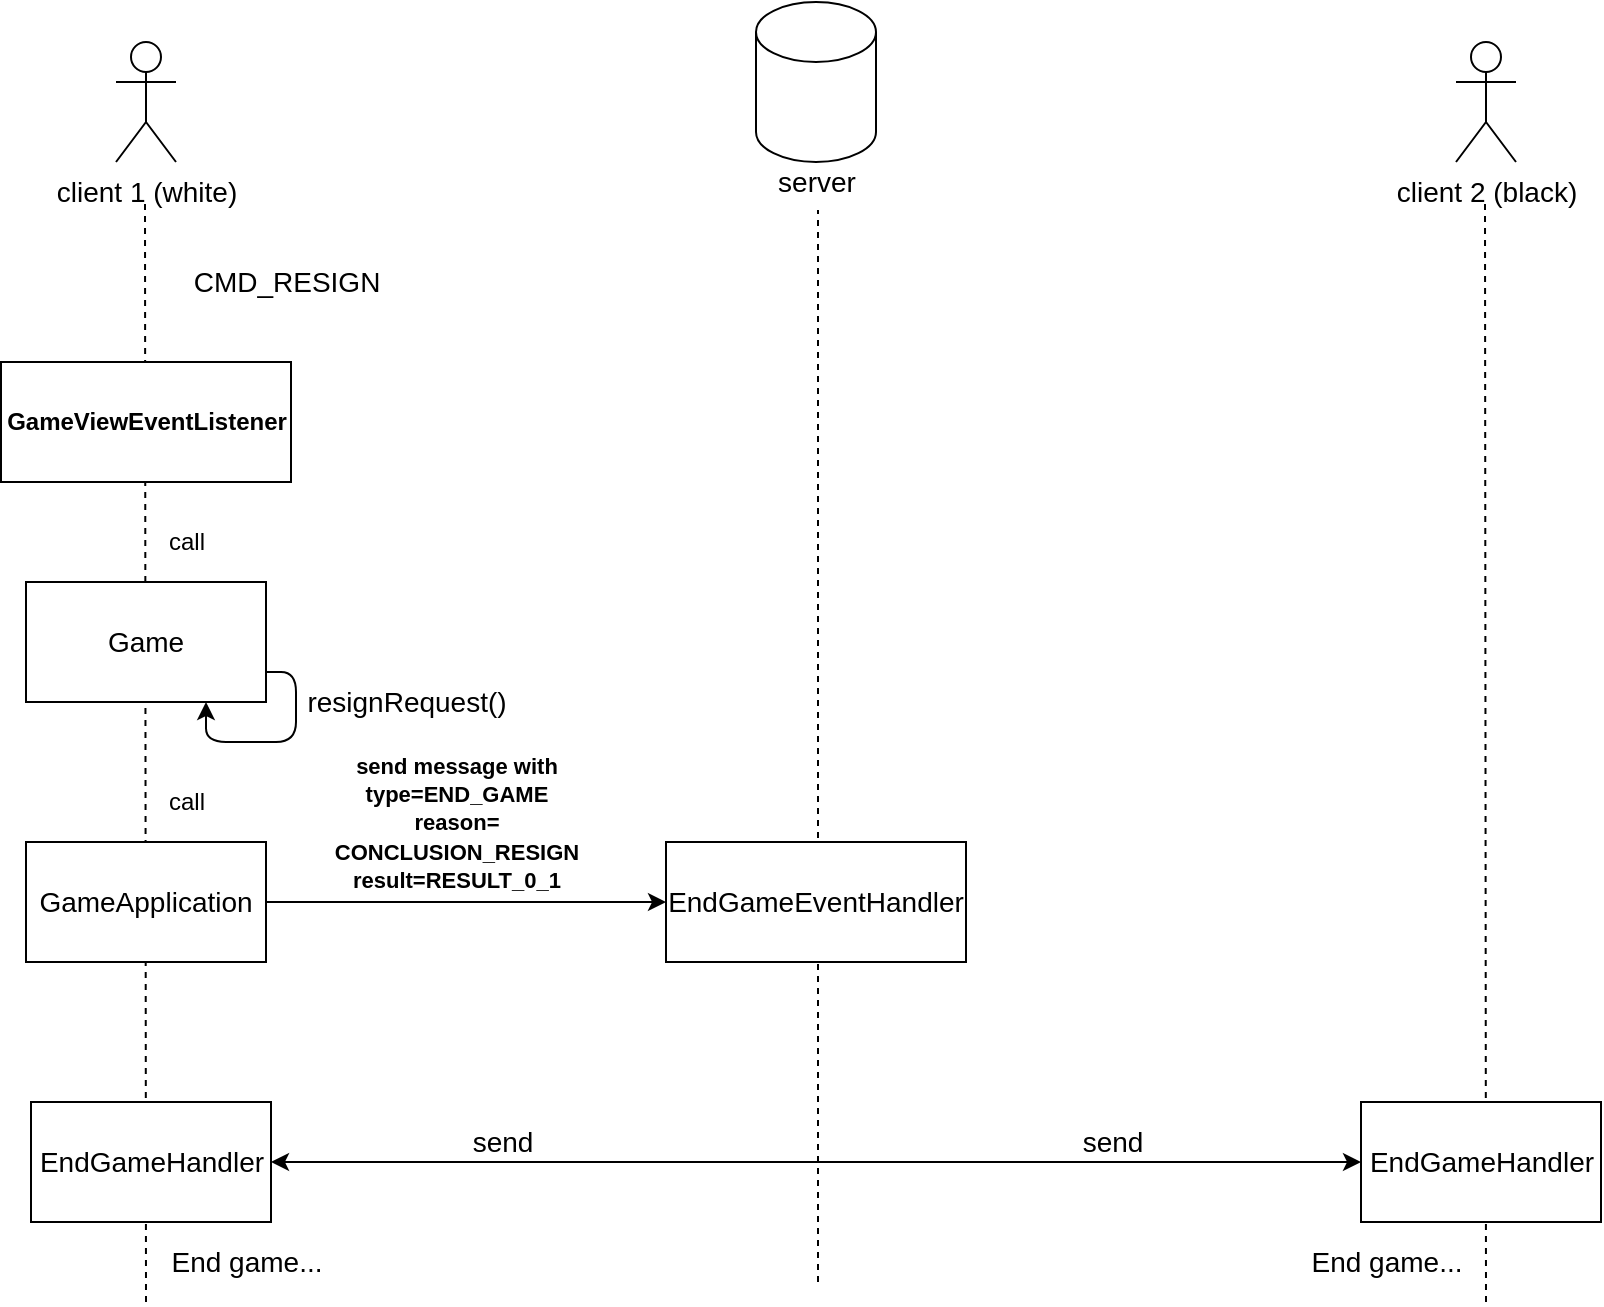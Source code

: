 <mxfile version="13.7.8" type="github">
  <diagram id="x8sM1BtILDbUgdaQvMqg" name="Page-1">
    <mxGraphModel dx="1422" dy="794" grid="1" gridSize="10" guides="1" tooltips="1" connect="1" arrows="1" fold="1" page="1" pageScale="1" pageWidth="827" pageHeight="1169" math="0" shadow="0">
      <root>
        <mxCell id="0" />
        <mxCell id="1" parent="0" />
        <mxCell id="dgdsQHb3rBEE6TtifDJq-1" value="&lt;font style=&quot;font-size: 14px&quot;&gt;client 1 (white)&lt;/font&gt;" style="shape=umlActor;verticalLabelPosition=bottom;verticalAlign=top;html=1;outlineConnect=0;" vertex="1" parent="1">
          <mxGeometry x="70" y="80" width="30" height="60" as="geometry" />
        </mxCell>
        <mxCell id="dgdsQHb3rBEE6TtifDJq-2" value="" style="endArrow=none;dashed=1;html=1;" edge="1" parent="1">
          <mxGeometry width="50" height="50" relative="1" as="geometry">
            <mxPoint x="85" y="710" as="sourcePoint" />
            <mxPoint x="84.5" y="160" as="targetPoint" />
          </mxGeometry>
        </mxCell>
        <mxCell id="dgdsQHb3rBEE6TtifDJq-3" value="" style="shape=cylinder3;whiteSpace=wrap;html=1;boundedLbl=1;backgroundOutline=1;size=15;" vertex="1" parent="1">
          <mxGeometry x="390" y="60" width="60" height="80" as="geometry" />
        </mxCell>
        <mxCell id="dgdsQHb3rBEE6TtifDJq-4" value="&lt;font style=&quot;font-size: 14px&quot;&gt;server&lt;/font&gt;" style="text;html=1;align=center;verticalAlign=middle;resizable=0;points=[];autosize=1;" vertex="1" parent="1">
          <mxGeometry x="395" y="140" width="50" height="20" as="geometry" />
        </mxCell>
        <mxCell id="dgdsQHb3rBEE6TtifDJq-5" value="&lt;font style=&quot;font-size: 14px&quot;&gt;client 2 (black)&lt;/font&gt;" style="shape=umlActor;verticalLabelPosition=bottom;verticalAlign=top;html=1;outlineConnect=0;" vertex="1" parent="1">
          <mxGeometry x="740" y="80" width="30" height="60" as="geometry" />
        </mxCell>
        <mxCell id="dgdsQHb3rBEE6TtifDJq-6" value="" style="endArrow=none;dashed=1;html=1;entryX=0.52;entryY=1.2;entryDx=0;entryDy=0;entryPerimeter=0;" edge="1" parent="1" target="dgdsQHb3rBEE6TtifDJq-4">
          <mxGeometry width="50" height="50" relative="1" as="geometry">
            <mxPoint x="421" y="700" as="sourcePoint" />
            <mxPoint x="419.5" y="260" as="targetPoint" />
          </mxGeometry>
        </mxCell>
        <mxCell id="dgdsQHb3rBEE6TtifDJq-7" value="" style="endArrow=none;dashed=1;html=1;" edge="1" parent="1">
          <mxGeometry width="50" height="50" relative="1" as="geometry">
            <mxPoint x="755" y="710" as="sourcePoint" />
            <mxPoint x="754.5" y="160" as="targetPoint" />
          </mxGeometry>
        </mxCell>
        <mxCell id="dgdsQHb3rBEE6TtifDJq-9" value="&lt;font style=&quot;font-size: 12px&quot;&gt;&lt;b&gt;GameViewEventListener&lt;/b&gt;&lt;/font&gt;" style="rounded=0;whiteSpace=wrap;html=1;" vertex="1" parent="1">
          <mxGeometry x="12.5" y="240" width="145" height="60" as="geometry" />
        </mxCell>
        <mxCell id="dgdsQHb3rBEE6TtifDJq-10" value="&lt;font style=&quot;font-size: 14px&quot;&gt;CMD_RESIGN&lt;/font&gt;" style="text;html=1;align=center;verticalAlign=middle;resizable=0;points=[];autosize=1;" vertex="1" parent="1">
          <mxGeometry x="100" y="190" width="110" height="20" as="geometry" />
        </mxCell>
        <mxCell id="dgdsQHb3rBEE6TtifDJq-11" value="&lt;font style=&quot;font-size: 14px&quot;&gt;Game&lt;/font&gt;" style="rounded=0;whiteSpace=wrap;html=1;" vertex="1" parent="1">
          <mxGeometry x="25" y="350" width="120" height="60" as="geometry" />
        </mxCell>
        <mxCell id="dgdsQHb3rBEE6TtifDJq-12" value="" style="endArrow=classic;html=1;exitX=1;exitY=0.75;exitDx=0;exitDy=0;entryX=0.75;entryY=1;entryDx=0;entryDy=0;" edge="1" parent="1" source="dgdsQHb3rBEE6TtifDJq-11" target="dgdsQHb3rBEE6TtifDJq-11">
          <mxGeometry width="50" height="50" relative="1" as="geometry">
            <mxPoint x="390" y="530" as="sourcePoint" />
            <mxPoint x="130" y="450" as="targetPoint" />
            <Array as="points">
              <mxPoint x="160" y="395" />
              <mxPoint x="160" y="430" />
              <mxPoint x="115" y="430" />
            </Array>
          </mxGeometry>
        </mxCell>
        <mxCell id="dgdsQHb3rBEE6TtifDJq-13" value="&lt;font style=&quot;font-size: 14px&quot;&gt;resignRequest()&lt;/font&gt;" style="text;html=1;align=center;verticalAlign=middle;resizable=0;points=[];autosize=1;" vertex="1" parent="1">
          <mxGeometry x="155" y="400" width="120" height="20" as="geometry" />
        </mxCell>
        <mxCell id="dgdsQHb3rBEE6TtifDJq-14" value="&lt;font style=&quot;font-size: 14px&quot;&gt;GameApplication&lt;/font&gt;" style="rounded=0;whiteSpace=wrap;html=1;" vertex="1" parent="1">
          <mxGeometry x="25" y="480" width="120" height="60" as="geometry" />
        </mxCell>
        <mxCell id="dgdsQHb3rBEE6TtifDJq-15" value="call" style="text;html=1;align=center;verticalAlign=middle;resizable=0;points=[];autosize=1;" vertex="1" parent="1">
          <mxGeometry x="90" y="320" width="30" height="20" as="geometry" />
        </mxCell>
        <mxCell id="dgdsQHb3rBEE6TtifDJq-16" value="call" style="text;html=1;align=center;verticalAlign=middle;resizable=0;points=[];autosize=1;" vertex="1" parent="1">
          <mxGeometry x="90" y="450" width="30" height="20" as="geometry" />
        </mxCell>
        <mxCell id="dgdsQHb3rBEE6TtifDJq-17" value="&lt;font style=&quot;font-size: 14px&quot;&gt;EndGameEventHandler&lt;/font&gt;" style="rounded=0;whiteSpace=wrap;html=1;" vertex="1" parent="1">
          <mxGeometry x="345" y="480" width="150" height="60" as="geometry" />
        </mxCell>
        <mxCell id="dgdsQHb3rBEE6TtifDJq-18" value="&lt;font style=&quot;font-size: 11px&quot;&gt;&lt;b&gt;send message with&lt;br&gt;type=END_GAME&lt;br&gt;reason=&lt;br&gt;CONCLUSION_RESIGN&lt;br&gt;result=RESULT_0_1&lt;/b&gt;&lt;/font&gt;" style="text;html=1;align=center;verticalAlign=middle;resizable=0;points=[];autosize=1;" vertex="1" parent="1">
          <mxGeometry x="170" y="430" width="140" height="80" as="geometry" />
        </mxCell>
        <mxCell id="dgdsQHb3rBEE6TtifDJq-19" value="&lt;font style=&quot;font-size: 14px&quot;&gt;EndGameHandler&lt;/font&gt;" style="rounded=0;whiteSpace=wrap;html=1;" vertex="1" parent="1">
          <mxGeometry x="692.5" y="610" width="120" height="60" as="geometry" />
        </mxCell>
        <mxCell id="dgdsQHb3rBEE6TtifDJq-20" value="&lt;font style=&quot;font-size: 14px&quot;&gt;EndGameHandler&lt;/font&gt;" style="rounded=0;whiteSpace=wrap;html=1;" vertex="1" parent="1">
          <mxGeometry x="27.5" y="610" width="120" height="60" as="geometry" />
        </mxCell>
        <mxCell id="dgdsQHb3rBEE6TtifDJq-21" value="&lt;font style=&quot;font-size: 14px&quot;&gt;End game...&lt;/font&gt;" style="text;html=1;align=center;verticalAlign=middle;resizable=0;points=[];autosize=1;" vertex="1" parent="1">
          <mxGeometry x="90" y="680" width="90" height="20" as="geometry" />
        </mxCell>
        <mxCell id="dgdsQHb3rBEE6TtifDJq-22" value="&lt;font style=&quot;font-size: 14px&quot;&gt;End game...&lt;/font&gt;" style="text;html=1;align=center;verticalAlign=middle;resizable=0;points=[];autosize=1;" vertex="1" parent="1">
          <mxGeometry x="660" y="680" width="90" height="20" as="geometry" />
        </mxCell>
        <mxCell id="dgdsQHb3rBEE6TtifDJq-23" value="" style="endArrow=classic;html=1;entryX=0;entryY=0.5;entryDx=0;entryDy=0;" edge="1" parent="1" target="dgdsQHb3rBEE6TtifDJq-19">
          <mxGeometry width="50" height="50" relative="1" as="geometry">
            <mxPoint x="422.5" y="640" as="sourcePoint" />
            <mxPoint x="422.5" y="460" as="targetPoint" />
          </mxGeometry>
        </mxCell>
        <mxCell id="dgdsQHb3rBEE6TtifDJq-24" value="&lt;font style=&quot;font-size: 14px&quot;&gt;send&lt;/font&gt;" style="text;html=1;align=center;verticalAlign=middle;resizable=0;points=[];autosize=1;" vertex="1" parent="1">
          <mxGeometry x="542.5" y="620" width="50" height="20" as="geometry" />
        </mxCell>
        <mxCell id="dgdsQHb3rBEE6TtifDJq-25" value="" style="endArrow=classic;html=1;entryX=1;entryY=0.5;entryDx=0;entryDy=0;" edge="1" parent="1" target="dgdsQHb3rBEE6TtifDJq-20">
          <mxGeometry width="50" height="50" relative="1" as="geometry">
            <mxPoint x="422.5" y="640" as="sourcePoint" />
            <mxPoint x="422.5" y="460" as="targetPoint" />
          </mxGeometry>
        </mxCell>
        <mxCell id="dgdsQHb3rBEE6TtifDJq-26" value="&lt;font style=&quot;font-size: 14px&quot;&gt;send&lt;/font&gt;" style="text;html=1;align=center;verticalAlign=middle;resizable=0;points=[];autosize=1;" vertex="1" parent="1">
          <mxGeometry x="237.5" y="620" width="50" height="20" as="geometry" />
        </mxCell>
        <mxCell id="dgdsQHb3rBEE6TtifDJq-27" value="" style="endArrow=classic;html=1;exitX=1;exitY=0.5;exitDx=0;exitDy=0;entryX=0;entryY=0.5;entryDx=0;entryDy=0;" edge="1" parent="1" source="dgdsQHb3rBEE6TtifDJq-14" target="dgdsQHb3rBEE6TtifDJq-17">
          <mxGeometry width="50" height="50" relative="1" as="geometry">
            <mxPoint x="390" y="530" as="sourcePoint" />
            <mxPoint x="440" y="480" as="targetPoint" />
          </mxGeometry>
        </mxCell>
      </root>
    </mxGraphModel>
  </diagram>
</mxfile>
